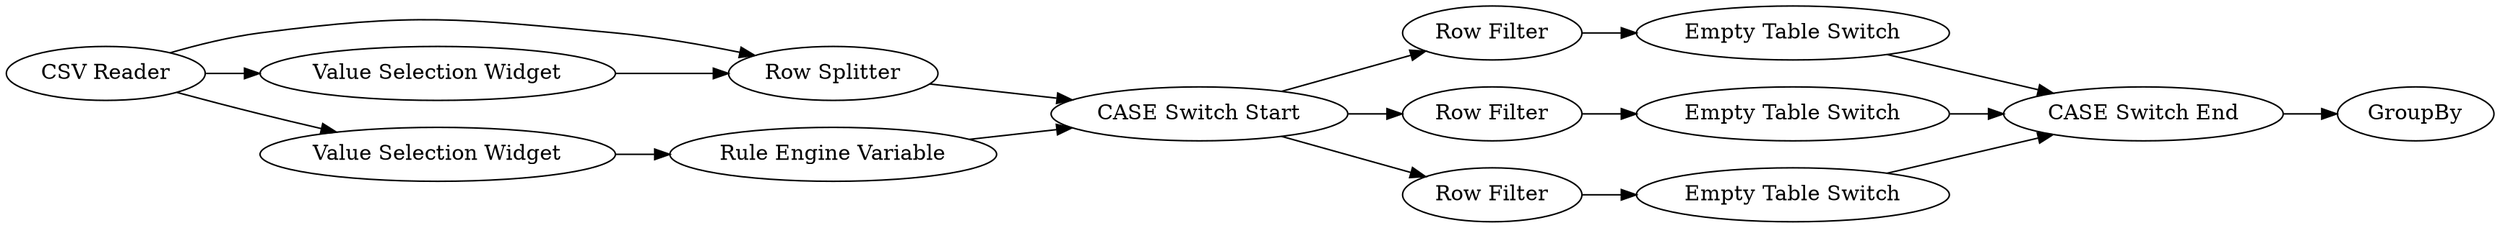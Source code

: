 digraph {
	25 [label="CSV Reader"]
	61 [label="Row Splitter"]
	64 [label="Row Filter"]
	65 [label="Row Filter"]
	67 [label="Row Filter"]
	69 [label=GroupBy]
	70 [label="Empty Table Switch"]
	71 [label="Empty Table Switch"]
	72 [label="Empty Table Switch"]
	74 [label="Rule Engine Variable"]
	75 [label="Value Selection Widget"]
	77 [label="Value Selection Widget"]
	78 [label="CASE Switch Start"]
	79 [label="CASE Switch End"]
	25 -> 61
	25 -> 75
	25 -> 77
	61 -> 78
	64 -> 70
	65 -> 71
	67 -> 72
	70 -> 79
	71 -> 79
	72 -> 79
	74 -> 78
	75 -> 74
	77 -> 61
	78 -> 64
	78 -> 65
	78 -> 67
	79 -> 69
	rankdir=LR
}
